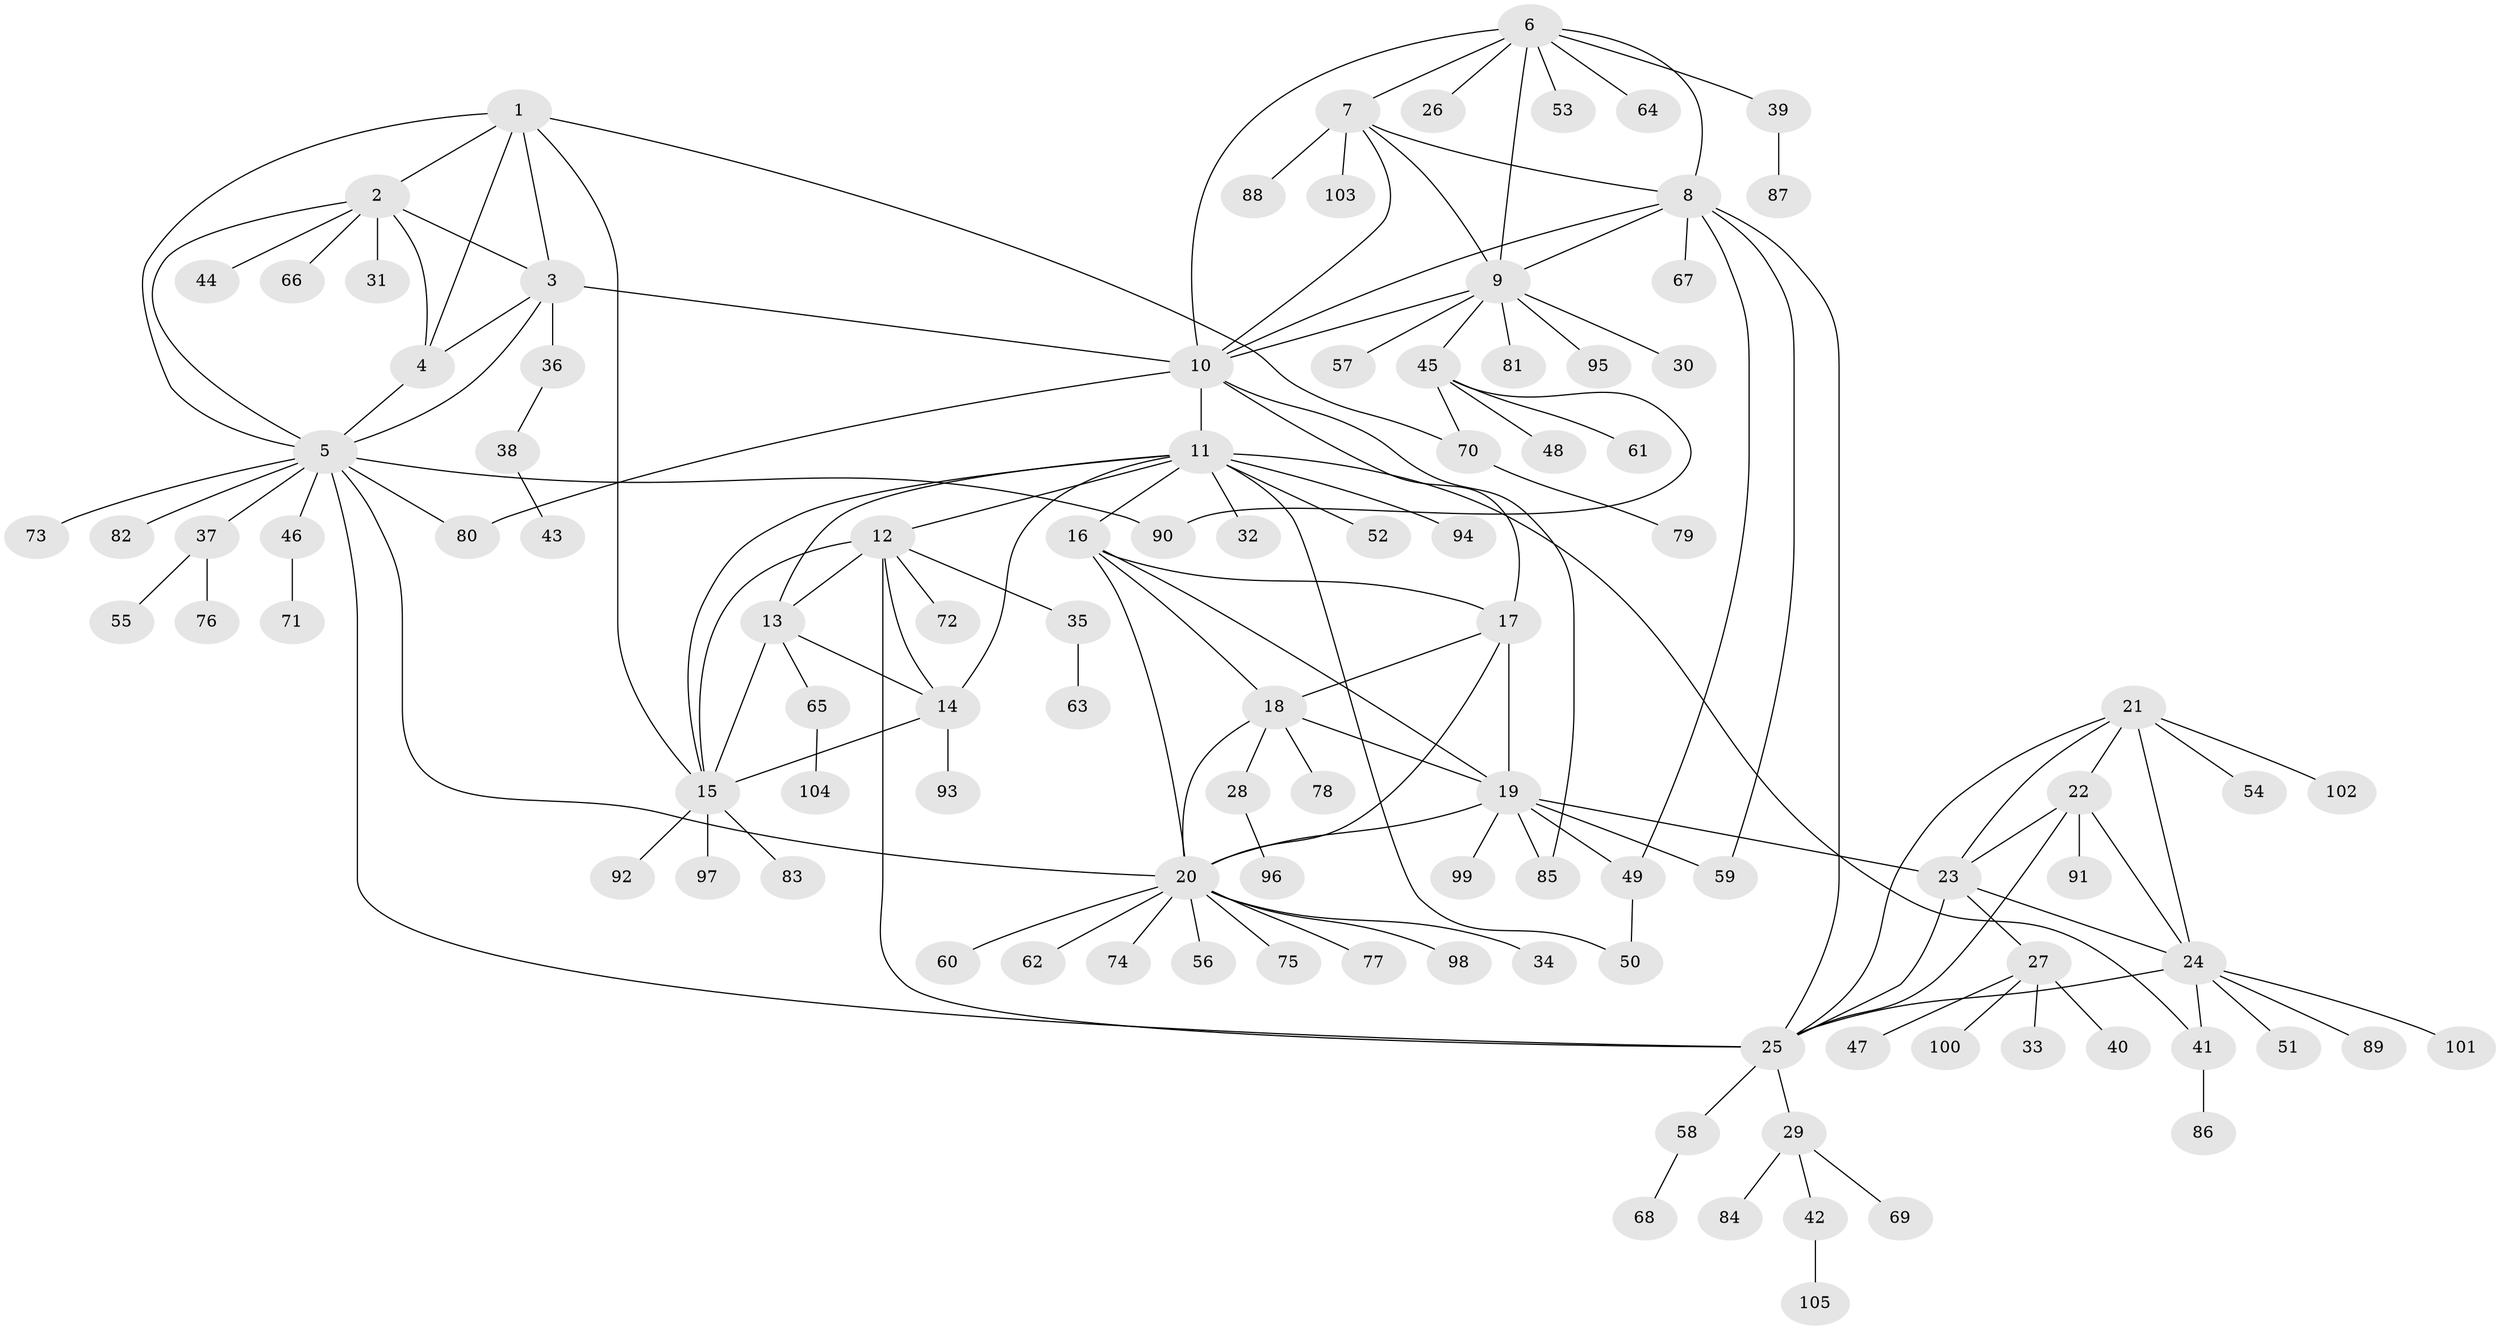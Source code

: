 // Generated by graph-tools (version 1.1) at 2025/37/03/09/25 02:37:27]
// undirected, 105 vertices, 148 edges
graph export_dot {
graph [start="1"]
  node [color=gray90,style=filled];
  1;
  2;
  3;
  4;
  5;
  6;
  7;
  8;
  9;
  10;
  11;
  12;
  13;
  14;
  15;
  16;
  17;
  18;
  19;
  20;
  21;
  22;
  23;
  24;
  25;
  26;
  27;
  28;
  29;
  30;
  31;
  32;
  33;
  34;
  35;
  36;
  37;
  38;
  39;
  40;
  41;
  42;
  43;
  44;
  45;
  46;
  47;
  48;
  49;
  50;
  51;
  52;
  53;
  54;
  55;
  56;
  57;
  58;
  59;
  60;
  61;
  62;
  63;
  64;
  65;
  66;
  67;
  68;
  69;
  70;
  71;
  72;
  73;
  74;
  75;
  76;
  77;
  78;
  79;
  80;
  81;
  82;
  83;
  84;
  85;
  86;
  87;
  88;
  89;
  90;
  91;
  92;
  93;
  94;
  95;
  96;
  97;
  98;
  99;
  100;
  101;
  102;
  103;
  104;
  105;
  1 -- 2;
  1 -- 3;
  1 -- 4;
  1 -- 5;
  1 -- 15;
  1 -- 70;
  2 -- 3;
  2 -- 4;
  2 -- 5;
  2 -- 31;
  2 -- 44;
  2 -- 66;
  3 -- 4;
  3 -- 5;
  3 -- 10;
  3 -- 36;
  4 -- 5;
  5 -- 20;
  5 -- 25;
  5 -- 37;
  5 -- 46;
  5 -- 73;
  5 -- 80;
  5 -- 82;
  5 -- 90;
  6 -- 7;
  6 -- 8;
  6 -- 9;
  6 -- 10;
  6 -- 26;
  6 -- 39;
  6 -- 53;
  6 -- 64;
  7 -- 8;
  7 -- 9;
  7 -- 10;
  7 -- 88;
  7 -- 103;
  8 -- 9;
  8 -- 10;
  8 -- 25;
  8 -- 49;
  8 -- 59;
  8 -- 67;
  9 -- 10;
  9 -- 30;
  9 -- 45;
  9 -- 57;
  9 -- 81;
  9 -- 95;
  10 -- 11;
  10 -- 17;
  10 -- 80;
  10 -- 85;
  11 -- 12;
  11 -- 13;
  11 -- 14;
  11 -- 15;
  11 -- 16;
  11 -- 32;
  11 -- 41;
  11 -- 50;
  11 -- 52;
  11 -- 94;
  12 -- 13;
  12 -- 14;
  12 -- 15;
  12 -- 25;
  12 -- 35;
  12 -- 72;
  13 -- 14;
  13 -- 15;
  13 -- 65;
  14 -- 15;
  14 -- 93;
  15 -- 83;
  15 -- 92;
  15 -- 97;
  16 -- 17;
  16 -- 18;
  16 -- 19;
  16 -- 20;
  17 -- 18;
  17 -- 19;
  17 -- 20;
  18 -- 19;
  18 -- 20;
  18 -- 28;
  18 -- 78;
  19 -- 20;
  19 -- 23;
  19 -- 49;
  19 -- 59;
  19 -- 85;
  19 -- 99;
  20 -- 34;
  20 -- 56;
  20 -- 60;
  20 -- 62;
  20 -- 74;
  20 -- 75;
  20 -- 77;
  20 -- 98;
  21 -- 22;
  21 -- 23;
  21 -- 24;
  21 -- 25;
  21 -- 54;
  21 -- 102;
  22 -- 23;
  22 -- 24;
  22 -- 25;
  22 -- 91;
  23 -- 24;
  23 -- 25;
  23 -- 27;
  24 -- 25;
  24 -- 41;
  24 -- 51;
  24 -- 89;
  24 -- 101;
  25 -- 29;
  25 -- 58;
  27 -- 33;
  27 -- 40;
  27 -- 47;
  27 -- 100;
  28 -- 96;
  29 -- 42;
  29 -- 69;
  29 -- 84;
  35 -- 63;
  36 -- 38;
  37 -- 55;
  37 -- 76;
  38 -- 43;
  39 -- 87;
  41 -- 86;
  42 -- 105;
  45 -- 48;
  45 -- 61;
  45 -- 70;
  45 -- 90;
  46 -- 71;
  49 -- 50;
  58 -- 68;
  65 -- 104;
  70 -- 79;
}
